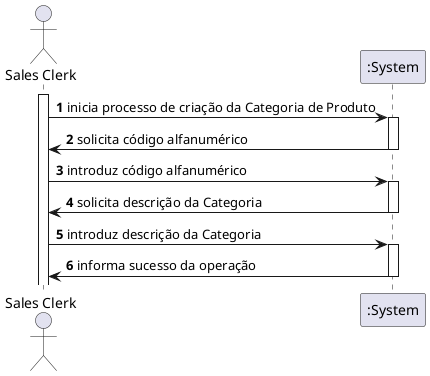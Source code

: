 @startuml
'https://plantuml.com/sequence-diagram

autonumber
actor "Sales Clerk" as SC

activate SC
SC -> ":System" : inicia processo de criação da Categoria de Produto
activate ":System"
":System" -> SC : solicita código alfanumérico
deactivate ":System"

SC -> ":System" : introduz código alfanumérico
activate ":System"
":System" -> SC : solicita descrição da Categoria
deactivate ":System"
SC -> ":System" : introduz descrição da Categoria
activate ":System"
":System" -> SC : informa sucesso da operação
deactivate ":System"
@enduml